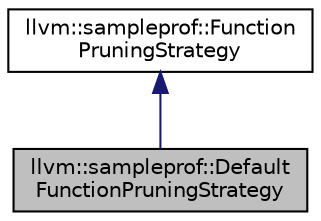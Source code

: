 digraph "llvm::sampleprof::DefaultFunctionPruningStrategy"
{
 // LATEX_PDF_SIZE
  bgcolor="transparent";
  edge [fontname="Helvetica",fontsize="10",labelfontname="Helvetica",labelfontsize="10"];
  node [fontname="Helvetica",fontsize="10",shape=record];
  Node1 [label="llvm::sampleprof::Default\lFunctionPruningStrategy",height=0.2,width=0.4,color="black", fillcolor="grey75", style="filled", fontcolor="black",tooltip=" "];
  Node2 -> Node1 [dir="back",color="midnightblue",fontsize="10",style="solid",fontname="Helvetica"];
  Node2 [label="llvm::sampleprof::Function\lPruningStrategy",height=0.2,width=0.4,color="black",URL="$classllvm_1_1sampleprof_1_1FunctionPruningStrategy.html",tooltip="When writing a profile with size limit, user may want to use a different strategy to reduce function ..."];
}
